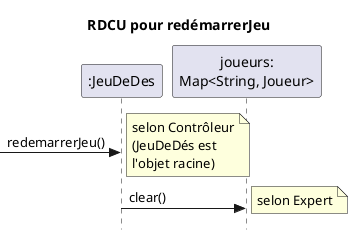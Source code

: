 // Vous devez complétéer ce fichier
@startuml
skinparam style strictuml
skinparam packageStyle rect
skinparam backgroundcolor transparent
skinparam defaultfontname Verdana

title RDCU pour redémarrerJeu

participant ":JeuDeDes" as JD
participant "joueurs:\nMap<String, Joueur>" as J


-> JD: redemarrerJeu()
note right : selon Contrôleur\n(JeuDeDés est \nl'objet racine)

JD -> J: clear()
note right : selon Expert

@enduml